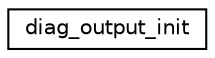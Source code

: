 digraph "Graphical Class Hierarchy"
{
 // INTERACTIVE_SVG=YES
 // LATEX_PDF_SIZE
  edge [fontname="Helvetica",fontsize="10",labelfontname="Helvetica",labelfontsize="10"];
  node [fontname="Helvetica",fontsize="10",shape=record];
  rankdir="LR";
  Node0 [label="diag_output_init",height=0.2,width=0.4,color="black", fillcolor="white", style="filled",URL="$group__diag__output__mod.html#interfacediag__output__mod_1_1diag__output__init",tooltip="Initialize output for writing."];
}
